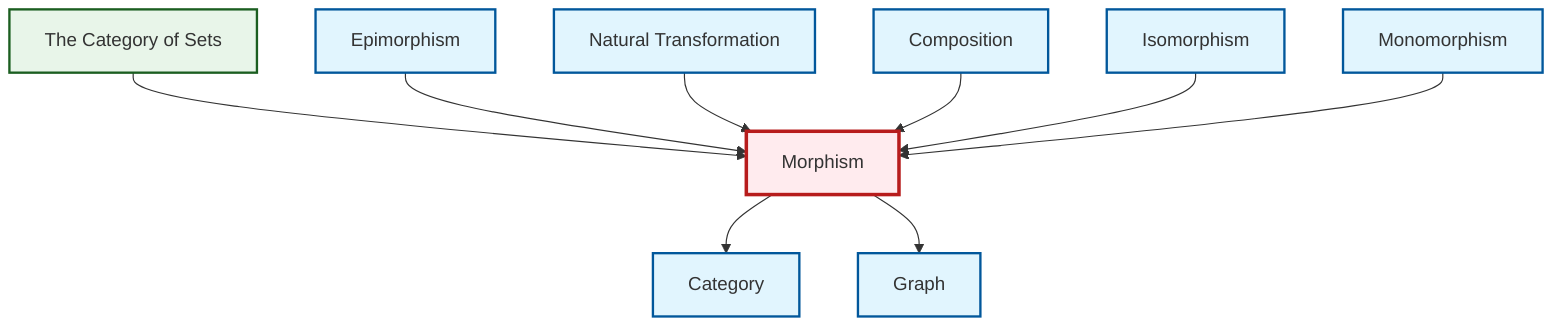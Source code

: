 graph TD
    classDef definition fill:#e1f5fe,stroke:#01579b,stroke-width:2px
    classDef theorem fill:#f3e5f5,stroke:#4a148c,stroke-width:2px
    classDef axiom fill:#fff3e0,stroke:#e65100,stroke-width:2px
    classDef example fill:#e8f5e9,stroke:#1b5e20,stroke-width:2px
    classDef current fill:#ffebee,stroke:#b71c1c,stroke-width:3px
    def-composition["Composition"]:::definition
    def-isomorphism["Isomorphism"]:::definition
    ex-set-category["The Category of Sets"]:::example
    def-natural-transformation["Natural Transformation"]:::definition
    def-monomorphism["Monomorphism"]:::definition
    def-epimorphism["Epimorphism"]:::definition
    def-category["Category"]:::definition
    def-graph["Graph"]:::definition
    def-morphism["Morphism"]:::definition
    ex-set-category --> def-morphism
    def-epimorphism --> def-morphism
    def-morphism --> def-category
    def-natural-transformation --> def-morphism
    def-composition --> def-morphism
    def-isomorphism --> def-morphism
    def-monomorphism --> def-morphism
    def-morphism --> def-graph
    class def-morphism current